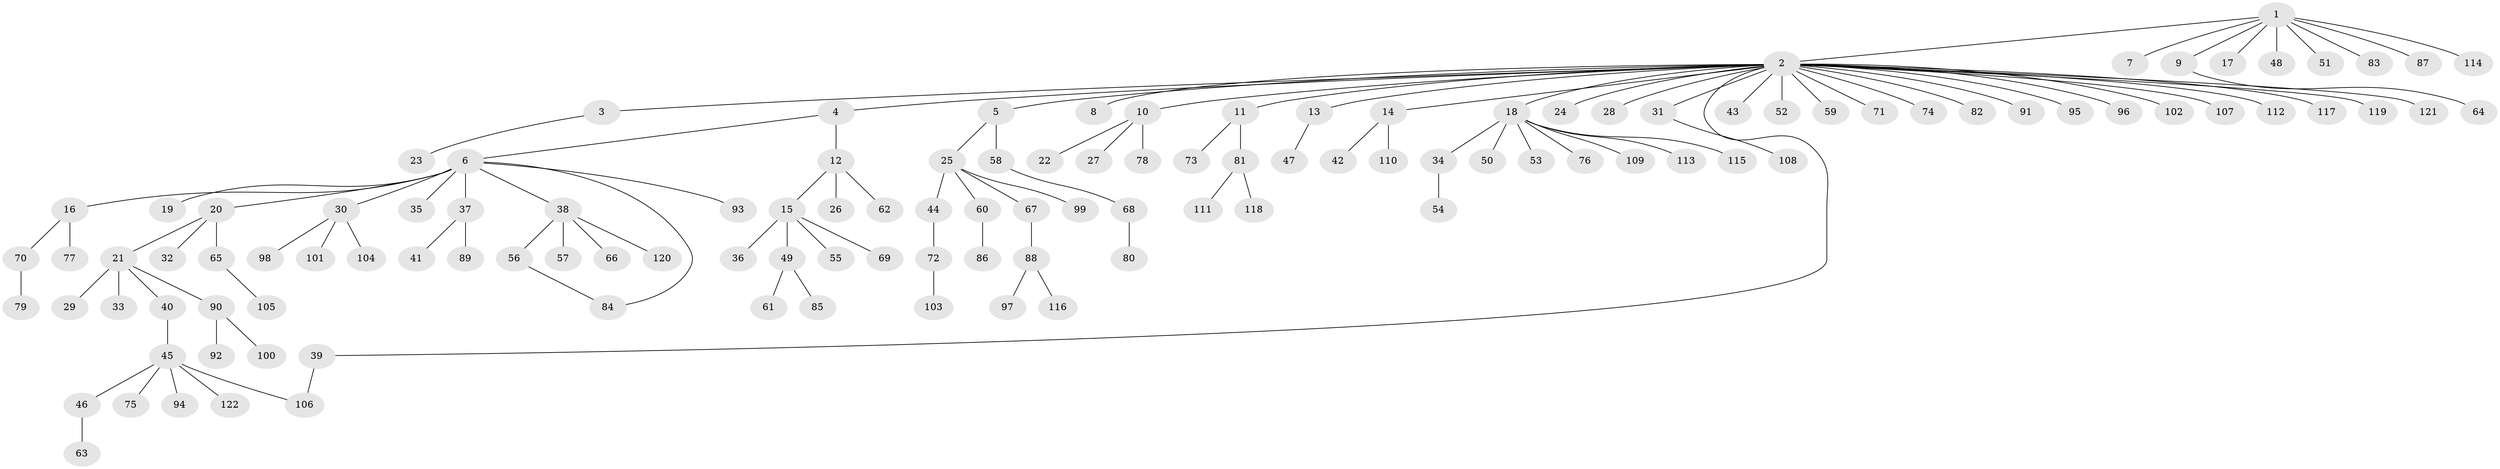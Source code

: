 // coarse degree distribution, {8: 0.010752688172043012, 28: 0.010752688172043012, 1: 0.7311827956989247, 3: 0.06451612903225806, 11: 0.010752688172043012, 7: 0.021505376344086023, 2: 0.0967741935483871, 4: 0.03225806451612903, 5: 0.010752688172043012, 6: 0.010752688172043012}
// Generated by graph-tools (version 1.1) at 2025/51/02/27/25 19:51:54]
// undirected, 122 vertices, 123 edges
graph export_dot {
graph [start="1"]
  node [color=gray90,style=filled];
  1;
  2;
  3;
  4;
  5;
  6;
  7;
  8;
  9;
  10;
  11;
  12;
  13;
  14;
  15;
  16;
  17;
  18;
  19;
  20;
  21;
  22;
  23;
  24;
  25;
  26;
  27;
  28;
  29;
  30;
  31;
  32;
  33;
  34;
  35;
  36;
  37;
  38;
  39;
  40;
  41;
  42;
  43;
  44;
  45;
  46;
  47;
  48;
  49;
  50;
  51;
  52;
  53;
  54;
  55;
  56;
  57;
  58;
  59;
  60;
  61;
  62;
  63;
  64;
  65;
  66;
  67;
  68;
  69;
  70;
  71;
  72;
  73;
  74;
  75;
  76;
  77;
  78;
  79;
  80;
  81;
  82;
  83;
  84;
  85;
  86;
  87;
  88;
  89;
  90;
  91;
  92;
  93;
  94;
  95;
  96;
  97;
  98;
  99;
  100;
  101;
  102;
  103;
  104;
  105;
  106;
  107;
  108;
  109;
  110;
  111;
  112;
  113;
  114;
  115;
  116;
  117;
  118;
  119;
  120;
  121;
  122;
  1 -- 2;
  1 -- 7;
  1 -- 9;
  1 -- 17;
  1 -- 48;
  1 -- 51;
  1 -- 83;
  1 -- 87;
  1 -- 114;
  2 -- 3;
  2 -- 4;
  2 -- 5;
  2 -- 8;
  2 -- 10;
  2 -- 11;
  2 -- 13;
  2 -- 14;
  2 -- 18;
  2 -- 24;
  2 -- 28;
  2 -- 31;
  2 -- 39;
  2 -- 43;
  2 -- 52;
  2 -- 59;
  2 -- 71;
  2 -- 74;
  2 -- 82;
  2 -- 91;
  2 -- 95;
  2 -- 96;
  2 -- 102;
  2 -- 107;
  2 -- 112;
  2 -- 117;
  2 -- 119;
  2 -- 121;
  3 -- 23;
  4 -- 6;
  4 -- 12;
  5 -- 25;
  5 -- 58;
  6 -- 16;
  6 -- 19;
  6 -- 20;
  6 -- 30;
  6 -- 35;
  6 -- 37;
  6 -- 38;
  6 -- 84;
  6 -- 93;
  9 -- 64;
  10 -- 22;
  10 -- 27;
  10 -- 78;
  11 -- 73;
  11 -- 81;
  12 -- 15;
  12 -- 26;
  12 -- 62;
  13 -- 47;
  14 -- 42;
  14 -- 110;
  15 -- 36;
  15 -- 49;
  15 -- 55;
  15 -- 69;
  16 -- 70;
  16 -- 77;
  18 -- 34;
  18 -- 50;
  18 -- 53;
  18 -- 76;
  18 -- 109;
  18 -- 113;
  18 -- 115;
  20 -- 21;
  20 -- 32;
  20 -- 65;
  21 -- 29;
  21 -- 33;
  21 -- 40;
  21 -- 90;
  25 -- 44;
  25 -- 60;
  25 -- 67;
  25 -- 99;
  30 -- 98;
  30 -- 101;
  30 -- 104;
  31 -- 108;
  34 -- 54;
  37 -- 41;
  37 -- 89;
  38 -- 56;
  38 -- 57;
  38 -- 66;
  38 -- 120;
  39 -- 106;
  40 -- 45;
  44 -- 72;
  45 -- 46;
  45 -- 75;
  45 -- 94;
  45 -- 106;
  45 -- 122;
  46 -- 63;
  49 -- 61;
  49 -- 85;
  56 -- 84;
  58 -- 68;
  60 -- 86;
  65 -- 105;
  67 -- 88;
  68 -- 80;
  70 -- 79;
  72 -- 103;
  81 -- 111;
  81 -- 118;
  88 -- 97;
  88 -- 116;
  90 -- 92;
  90 -- 100;
}
